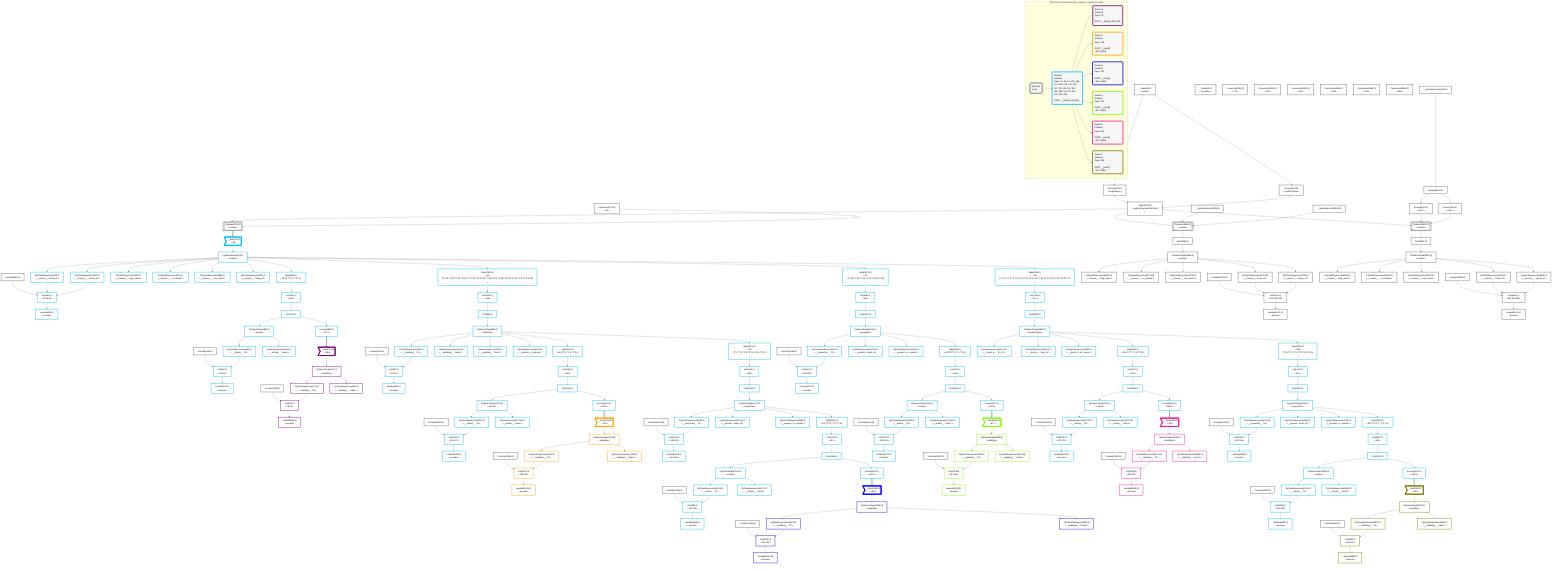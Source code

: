 graph TD
    classDef path fill:#eee,stroke:#000,color:#000
    classDef plan fill:#fff,stroke-width:3px,color:#000
    classDef itemplan fill:#fff,stroke-width:6px,color:#000
    classDef sideeffectplan fill:#f00,stroke-width:6px,color:#000
    classDef bucket fill:#f6f6f6,color:#000,stroke-width:6px,text-align:left


    %% define steps
    __Value3["__Value[3∈0]<br />ᐸcontextᐳ"]:::plan
    __Value5["__Value[5∈0]<br />ᐸrootValueᐳ"]:::plan
    Access24["Access[24∈0]<br />ᐸ3.pgSettingsᐳ"]:::plan
    Access25["Access[25∈0]<br />ᐸ3.withPgClientᐳ"]:::plan
    Object26["Object[26∈0]<br />ᐸ{pgSettings,withPgClient}ᐳ"]:::plan
    Connection27["Connection[27∈0]<br />ᐸ23ᐳ"]:::plan
    PgSelect28[["PgSelect[28∈0]<br />ᐸhousesᐳ"]]:::plan
    __Item29>"__Item[29∈1]<br />ᐸ28ᐳ"]:::itemplan
    PgSelectSingle30["PgSelectSingle[30∈1]<br />ᐸhousesᐳ"]:::plan
    Constant31["Constant[31∈0]"]:::plan
    PgClassExpression32["PgClassExpression[32∈1]<br />ᐸ__houses__.”street_id”ᐳ"]:::plan
    PgClassExpression33["PgClassExpression[33∈1]<br />ᐸ__houses__...operty_id”ᐳ"]:::plan
    List34["List[34∈1]<br />ᐸ31,32,33ᐳ"]:::plan
    Lambda35["Lambda[35∈1]<br />ᐸencodeᐳ"]:::plan
    PgClassExpression36["PgClassExpression[36∈1]<br />ᐸ__houses__...ding_name”ᐳ"]:::plan
    PgClassExpression37["PgClassExpression[37∈1]<br />ᐸ__houses__...or_number”ᐳ"]:::plan
    PgClassExpression38["PgClassExpression[38∈1]<br />ᐸ__houses__...reet_name”ᐳ"]:::plan
    PgClassExpression40["PgClassExpression[40∈1]<br />ᐸ__houses__...ilding_id”ᐳ"]:::plan
    Map398["Map[398∈1]<br />ᐸ30:{”0”:3,”1”:4,”2”:5}ᐳ"]:::plan
    List399["List[399∈1]<br />ᐸ398ᐳ"]:::plan
    First47["First[47∈1]"]:::plan
    PgSelectSingle48["PgSelectSingle[48∈1]<br />ᐸstreetsᐳ"]:::plan
    Constant49["Constant[49∈0]"]:::plan
    PgClassExpression50["PgClassExpression[50∈1]<br />ᐸ__streets__.”id”ᐳ"]:::plan
    List51["List[51∈1]<br />ᐸ49,50ᐳ"]:::plan
    Lambda52["Lambda[52∈1]<br />ᐸencodeᐳ"]:::plan
    PgClassExpression54["PgClassExpression[54∈1]<br />ᐸ__streets__.”name”ᐳ"]:::plan
    Connection74["Connection[74∈0]<br />ᐸ70ᐳ"]:::plan
    Access396["Access[396∈1]<br />ᐸ47.1ᐳ"]:::plan
    __Item76>"__Item[76∈2]<br />ᐸ396ᐳ"]:::itemplan
    PgSelectSingle77["PgSelectSingle[77∈2]<br />ᐸbuildingsᐳ"]:::plan
    Constant78["Constant[78∈0]"]:::plan
    PgClassExpression79["PgClassExpression[79∈2]<br />ᐸ__buildings__.”id”ᐳ"]:::plan
    List80["List[80∈2]<br />ᐸ78,79ᐳ"]:::plan
    Lambda81["Lambda[81∈2]<br />ᐸencodeᐳ"]:::plan
    PgClassExpression83["PgClassExpression[83∈2]<br />ᐸ__buildings__.”name”ᐳ"]:::plan
    Map418["Map[418∈1]<br />ᐸ30:{”0”:19,”1”:20,”2”:21,”3”:22,”4”:23,”5”:24,”6”:25,”7”:26,”8”:27,”9”:28,”10”:29,”11”:30,”12”:31,”13”:32}ᐳ"]:::plan
    List419["List[419∈1]<br />ᐸ418ᐳ"]:::plan
    First89["First[89∈1]"]:::plan
    PgSelectSingle90["PgSelectSingle[90∈1]<br />ᐸbuildingsᐳ"]:::plan
    Constant91["Constant[91∈0]"]:::plan
    PgClassExpression92["PgClassExpression[92∈1]<br />ᐸ__buildings__.”id”ᐳ"]:::plan
    List93["List[93∈1]<br />ᐸ91,92ᐳ"]:::plan
    Lambda94["Lambda[94∈1]<br />ᐸencodeᐳ"]:::plan
    PgClassExpression96["PgClassExpression[96∈1]<br />ᐸ__buildings__.”name”ᐳ"]:::plan
    PgClassExpression97["PgClassExpression[97∈1]<br />ᐸ__buildings__.”floors”ᐳ"]:::plan
    PgClassExpression98["PgClassExpression[98∈1]<br />ᐸ__building...s_primary”ᐳ"]:::plan
    Map405["Map[405∈1]<br />ᐸ90:{”0”:3,”1”:4,”2”:5}ᐳ"]:::plan
    List406["List[406∈1]<br />ᐸ405ᐳ"]:::plan
    First104["First[104∈1]"]:::plan
    PgSelectSingle105["PgSelectSingle[105∈1]<br />ᐸstreetsᐳ"]:::plan
    Constant106["Constant[106∈0]"]:::plan
    PgClassExpression107["PgClassExpression[107∈1]<br />ᐸ__streets__.”id”ᐳ"]:::plan
    List108["List[108∈1]<br />ᐸ106,107ᐳ"]:::plan
    Lambda109["Lambda[109∈1]<br />ᐸencodeᐳ"]:::plan
    PgClassExpression111["PgClassExpression[111∈1]<br />ᐸ__streets__.”name”ᐳ"]:::plan
    Connection131["Connection[131∈0]<br />ᐸ127ᐳ"]:::plan
    Access402["Access[402∈1]<br />ᐸ104.1ᐳ"]:::plan
    __Item133>"__Item[133∈3]<br />ᐸ402ᐳ"]:::itemplan
    PgSelectSingle134["PgSelectSingle[134∈3]<br />ᐸbuildingsᐳ"]:::plan
    Constant135["Constant[135∈0]"]:::plan
    PgClassExpression136["PgClassExpression[136∈3]<br />ᐸ__buildings__.”id”ᐳ"]:::plan
    List137["List[137∈3]<br />ᐸ135,136ᐳ"]:::plan
    Lambda138["Lambda[138∈3]<br />ᐸencodeᐳ"]:::plan
    PgClassExpression140["PgClassExpression[140∈3]<br />ᐸ__buildings__.”name”ᐳ"]:::plan
    Map415["Map[415∈1]<br />ᐸ90:{”0”:7,”1”:8,”2”:9,”3”:10,”4”:11,”5”:12}ᐳ"]:::plan
    List416["List[416∈1]<br />ᐸ415ᐳ"]:::plan
    First146["First[146∈1]"]:::plan
    PgSelectSingle147["PgSelectSingle[147∈1]<br />ᐸpropertiesᐳ"]:::plan
    Constant148["Constant[148∈0]"]:::plan
    PgClassExpression149["PgClassExpression[149∈1]<br />ᐸ__properties__.”id”ᐳ"]:::plan
    List150["List[150∈1]<br />ᐸ148,149ᐳ"]:::plan
    Lambda151["Lambda[151∈1]<br />ᐸencodeᐳ"]:::plan
    PgClassExpression153["PgClassExpression[153∈1]<br />ᐸ__properti...street_id”ᐳ"]:::plan
    PgClassExpression154["PgClassExpression[154∈1]<br />ᐸ__properti...or_number”ᐳ"]:::plan
    Map411["Map[411∈1]<br />ᐸ147:{”0”:2,”1”:3,”2”:4}ᐳ"]:::plan
    List412["List[412∈1]<br />ᐸ411ᐳ"]:::plan
    First160["First[160∈1]"]:::plan
    PgSelectSingle161["PgSelectSingle[161∈1]<br />ᐸstreetsᐳ"]:::plan
    Constant162["Constant[162∈0]"]:::plan
    PgClassExpression163["PgClassExpression[163∈1]<br />ᐸ__streets__.”id”ᐳ"]:::plan
    List164["List[164∈1]<br />ᐸ162,163ᐳ"]:::plan
    Lambda165["Lambda[165∈1]<br />ᐸencodeᐳ"]:::plan
    PgClassExpression167["PgClassExpression[167∈1]<br />ᐸ__streets__.”name”ᐳ"]:::plan
    Connection187["Connection[187∈0]<br />ᐸ183ᐳ"]:::plan
    Access408["Access[408∈1]<br />ᐸ160.1ᐳ"]:::plan
    __Item189>"__Item[189∈4]<br />ᐸ408ᐳ"]:::itemplan
    PgSelectSingle190["PgSelectSingle[190∈4]<br />ᐸbuildingsᐳ"]:::plan
    Constant191["Constant[191∈0]"]:::plan
    PgClassExpression192["PgClassExpression[192∈4]<br />ᐸ__buildings__.”id”ᐳ"]:::plan
    List193["List[193∈4]<br />ᐸ191,192ᐳ"]:::plan
    Lambda194["Lambda[194∈4]<br />ᐸencodeᐳ"]:::plan
    PgClassExpression196["PgClassExpression[196∈4]<br />ᐸ__buildings__.”name”ᐳ"]:::plan
    Map422["Map[422∈1]<br />ᐸ30:{”0”:34,”1”:35,”2”:36,”3”:37,”4”:38,”5”:39}ᐳ"]:::plan
    List423["List[423∈1]<br />ᐸ422ᐳ"]:::plan
    First202["First[202∈1]"]:::plan
    PgSelectSingle203["PgSelectSingle[203∈1]<br />ᐸpropertiesᐳ"]:::plan
    Constant204["Constant[204∈0]"]:::plan
    PgClassExpression205["PgClassExpression[205∈1]<br />ᐸ__properties__.”id”ᐳ"]:::plan
    List206["List[206∈1]<br />ᐸ204,205ᐳ"]:::plan
    Lambda207["Lambda[207∈1]<br />ᐸencodeᐳ"]:::plan
    PgClassExpression209["PgClassExpression[209∈1]<br />ᐸ__properti...street_id”ᐳ"]:::plan
    PgClassExpression210["PgClassExpression[210∈1]<br />ᐸ__properti...or_number”ᐳ"]:::plan
    Map420["Map[420∈1]<br />ᐸ203:{”0”:0,”1”:1,”2”:2}ᐳ"]:::plan
    List421["List[421∈1]<br />ᐸ420ᐳ"]:::plan
    First216["First[216∈1]"]:::plan
    PgSelectSingle217["PgSelectSingle[217∈1]<br />ᐸstreetsᐳ"]:::plan
    Constant218["Constant[218∈0]"]:::plan
    PgClassExpression219["PgClassExpression[219∈1]<br />ᐸ__streets__.”id”ᐳ"]:::plan
    List220["List[220∈1]<br />ᐸ218,219ᐳ"]:::plan
    Lambda221["Lambda[221∈1]<br />ᐸencodeᐳ"]:::plan
    PgClassExpression223["PgClassExpression[223∈1]<br />ᐸ__streets__.”name”ᐳ"]:::plan
    Connection243["Connection[243∈0]<br />ᐸ239ᐳ"]:::plan
    Access417["Access[417∈1]<br />ᐸ216.0ᐳ"]:::plan
    __Item245>"__Item[245∈5]<br />ᐸ417ᐳ"]:::itemplan
    PgSelectSingle246["PgSelectSingle[246∈5]<br />ᐸbuildingsᐳ"]:::plan
    Constant247["Constant[247∈0]"]:::plan
    PgClassExpression248["PgClassExpression[248∈5]<br />ᐸ__buildings__.”id”ᐳ"]:::plan
    List249["List[249∈5]<br />ᐸ247,248ᐳ"]:::plan
    Lambda250["Lambda[250∈5]<br />ᐸencodeᐳ"]:::plan
    PgClassExpression252["PgClassExpression[252∈5]<br />ᐸ__buildings__.”name”ᐳ"]:::plan
    Map413["Map[413∈1]<br />ᐸ30:{”0”:6,”1”:7,”2”:8,”3”:9,”4”:10,”5”:11,”6”:12,”7”:13,”8”:14,”9”:15,”10”:16,”11”:17}ᐳ"]:::plan
    List414["List[414∈1]<br />ᐸ413ᐳ"]:::plan
    First259["First[259∈1]"]:::plan
    PgSelectSingle260["PgSelectSingle[260∈1]<br />ᐸstreetPropertyᐳ"]:::plan
    PgClassExpression261["PgClassExpression[261∈1]<br />ᐸ__street_p..._.”str_id”ᐳ"]:::plan
    PgClassExpression262["PgClassExpression[262∈1]<br />ᐸ__street_p....”prop_id”ᐳ"]:::plan
    PgClassExpression263["PgClassExpression[263∈1]<br />ᐸ__street_p...ent_owner”ᐳ"]:::plan
    Map409["Map[409∈1]<br />ᐸ260:{”0”:7,”1”:8,”2”:9}ᐳ"]:::plan
    List410["List[410∈1]<br />ᐸ409ᐳ"]:::plan
    First269["First[269∈1]"]:::plan
    PgSelectSingle270["PgSelectSingle[270∈1]<br />ᐸstreetsᐳ"]:::plan
    Constant271["Constant[271∈0]"]:::plan
    PgClassExpression272["PgClassExpression[272∈1]<br />ᐸ__streets__.”id”ᐳ"]:::plan
    List273["List[273∈1]<br />ᐸ271,272ᐳ"]:::plan
    Lambda274["Lambda[274∈1]<br />ᐸencodeᐳ"]:::plan
    PgClassExpression276["PgClassExpression[276∈1]<br />ᐸ__streets__.”name”ᐳ"]:::plan
    Connection296["Connection[296∈0]<br />ᐸ292ᐳ"]:::plan
    Access407["Access[407∈1]<br />ᐸ269.0ᐳ"]:::plan
    __Item298>"__Item[298∈6]<br />ᐸ407ᐳ"]:::itemplan
    PgSelectSingle299["PgSelectSingle[299∈6]<br />ᐸbuildingsᐳ"]:::plan
    Constant300["Constant[300∈0]"]:::plan
    PgClassExpression301["PgClassExpression[301∈6]<br />ᐸ__buildings__.”id”ᐳ"]:::plan
    List302["List[302∈6]<br />ᐸ300,301ᐳ"]:::plan
    Lambda303["Lambda[303∈6]<br />ᐸencodeᐳ"]:::plan
    PgClassExpression305["PgClassExpression[305∈6]<br />ᐸ__buildings__.”name”ᐳ"]:::plan
    Map403["Map[403∈1]<br />ᐸ260:{”0”:0,”1”:1,”2”:2,”3”:3,”4”:4,”5”:5}ᐳ"]:::plan
    List404["List[404∈1]<br />ᐸ403ᐳ"]:::plan
    First311["First[311∈1]"]:::plan
    PgSelectSingle312["PgSelectSingle[312∈1]<br />ᐸpropertiesᐳ"]:::plan
    Constant313["Constant[313∈0]"]:::plan
    PgClassExpression314["PgClassExpression[314∈1]<br />ᐸ__properties__.”id”ᐳ"]:::plan
    List315["List[315∈1]<br />ᐸ313,314ᐳ"]:::plan
    Lambda316["Lambda[316∈1]<br />ᐸencodeᐳ"]:::plan
    PgClassExpression318["PgClassExpression[318∈1]<br />ᐸ__properti...street_id”ᐳ"]:::plan
    PgClassExpression319["PgClassExpression[319∈1]<br />ᐸ__properti...or_number”ᐳ"]:::plan
    Map400["Map[400∈1]<br />ᐸ312:{”0”:0,”1”:1,”2”:2}ᐳ"]:::plan
    List401["List[401∈1]<br />ᐸ400ᐳ"]:::plan
    First325["First[325∈1]"]:::plan
    PgSelectSingle326["PgSelectSingle[326∈1]<br />ᐸstreetsᐳ"]:::plan
    Constant327["Constant[327∈0]"]:::plan
    PgClassExpression328["PgClassExpression[328∈1]<br />ᐸ__streets__.”id”ᐳ"]:::plan
    List329["List[329∈1]<br />ᐸ327,328ᐳ"]:::plan
    Lambda330["Lambda[330∈1]<br />ᐸencodeᐳ"]:::plan
    PgClassExpression332["PgClassExpression[332∈1]<br />ᐸ__streets__.”name”ᐳ"]:::plan
    Connection352["Connection[352∈0]<br />ᐸ348ᐳ"]:::plan
    Access397["Access[397∈1]<br />ᐸ325.0ᐳ"]:::plan
    __Item354>"__Item[354∈7]<br />ᐸ397ᐳ"]:::itemplan
    PgSelectSingle355["PgSelectSingle[355∈7]<br />ᐸbuildingsᐳ"]:::plan
    Constant356["Constant[356∈0]"]:::plan
    PgClassExpression357["PgClassExpression[357∈7]<br />ᐸ__buildings__.”id”ᐳ"]:::plan
    List358["List[358∈7]<br />ᐸ356,357ᐳ"]:::plan
    Lambda359["Lambda[359∈7]<br />ᐸencodeᐳ"]:::plan
    PgClassExpression361["PgClassExpression[361∈7]<br />ᐸ__buildings__.”name”ᐳ"]:::plan
    __InputStaticLeaf362["__InputStaticLeaf[362∈0]"]:::plan
    __InputStaticLeaf363["__InputStaticLeaf[363∈0]"]:::plan
    PgSelect364[["PgSelect[364∈0]<br />ᐸhousesᐳ"]]:::plan
    First368["First[368∈0]"]:::plan
    PgSelectSingle369["PgSelectSingle[369∈0]<br />ᐸhousesᐳ"]:::plan
    PgClassExpression370["PgClassExpression[370∈0]<br />ᐸ__houses__...ding_name”ᐳ"]:::plan
    PgClassExpression371["PgClassExpression[371∈0]<br />ᐸ__houses__...or_number”ᐳ"]:::plan
    PgClassExpression372["PgClassExpression[372∈0]<br />ᐸ__houses__...reet_name”ᐳ"]:::plan
    Constant373["Constant[373∈0]"]:::plan
    PgClassExpression374["PgClassExpression[374∈0]<br />ᐸ__houses__.”street_id”ᐳ"]:::plan
    PgClassExpression375["PgClassExpression[375∈0]<br />ᐸ__houses__...operty_id”ᐳ"]:::plan
    List376["List[376∈0]<br />ᐸ373,374,375ᐳ"]:::plan
    Lambda377["Lambda[377∈0]<br />ᐸencodeᐳ"]:::plan
    __InputStaticLeaf378["__InputStaticLeaf[378∈0]"]:::plan
    Lambda379["Lambda[379∈0]"]:::plan
    Access380["Access[380∈0]<br />ᐸ379.1ᐳ"]:::plan
    Access381["Access[381∈0]<br />ᐸ379.2ᐳ"]:::plan
    PgSelect382[["PgSelect[382∈0]<br />ᐸhousesᐳ"]]:::plan
    First386["First[386∈0]"]:::plan
    PgSelectSingle387["PgSelectSingle[387∈0]<br />ᐸhousesᐳ"]:::plan
    PgClassExpression388["PgClassExpression[388∈0]<br />ᐸ__houses__...ding_name”ᐳ"]:::plan
    PgClassExpression389["PgClassExpression[389∈0]<br />ᐸ__houses__...or_number”ᐳ"]:::plan
    PgClassExpression390["PgClassExpression[390∈0]<br />ᐸ__houses__...reet_name”ᐳ"]:::plan
    Constant391["Constant[391∈0]"]:::plan
    PgClassExpression392["PgClassExpression[392∈0]<br />ᐸ__houses__.”street_id”ᐳ"]:::plan
    PgClassExpression393["PgClassExpression[393∈0]<br />ᐸ__houses__...operty_id”ᐳ"]:::plan
    List394["List[394∈0]<br />ᐸ391,392,393ᐳ"]:::plan
    Lambda395["Lambda[395∈0]<br />ᐸencodeᐳ"]:::plan

    %% plan dependencies
    __Value3 --> Access24
    __Value3 --> Access25
    Access24 & Access25 --> Object26
    Object26 & Connection27 --> PgSelect28
    PgSelect28 ==> __Item29
    __Item29 --> PgSelectSingle30
    PgSelectSingle30 --> PgClassExpression32
    PgSelectSingle30 --> PgClassExpression33
    Constant31 & PgClassExpression32 & PgClassExpression33 --> List34
    List34 --> Lambda35
    PgSelectSingle30 --> PgClassExpression36
    PgSelectSingle30 --> PgClassExpression37
    PgSelectSingle30 --> PgClassExpression38
    PgSelectSingle30 --> PgClassExpression40
    PgSelectSingle30 --> Map398
    Map398 --> List399
    List399 --> First47
    First47 --> PgSelectSingle48
    PgSelectSingle48 --> PgClassExpression50
    Constant49 & PgClassExpression50 --> List51
    List51 --> Lambda52
    PgSelectSingle48 --> PgClassExpression54
    First47 --> Access396
    Access396 ==> __Item76
    __Item76 --> PgSelectSingle77
    PgSelectSingle77 --> PgClassExpression79
    Constant78 & PgClassExpression79 --> List80
    List80 --> Lambda81
    PgSelectSingle77 --> PgClassExpression83
    PgSelectSingle30 --> Map418
    Map418 --> List419
    List419 --> First89
    First89 --> PgSelectSingle90
    PgSelectSingle90 --> PgClassExpression92
    Constant91 & PgClassExpression92 --> List93
    List93 --> Lambda94
    PgSelectSingle90 --> PgClassExpression96
    PgSelectSingle90 --> PgClassExpression97
    PgSelectSingle90 --> PgClassExpression98
    PgSelectSingle90 --> Map405
    Map405 --> List406
    List406 --> First104
    First104 --> PgSelectSingle105
    PgSelectSingle105 --> PgClassExpression107
    Constant106 & PgClassExpression107 --> List108
    List108 --> Lambda109
    PgSelectSingle105 --> PgClassExpression111
    First104 --> Access402
    Access402 ==> __Item133
    __Item133 --> PgSelectSingle134
    PgSelectSingle134 --> PgClassExpression136
    Constant135 & PgClassExpression136 --> List137
    List137 --> Lambda138
    PgSelectSingle134 --> PgClassExpression140
    PgSelectSingle90 --> Map415
    Map415 --> List416
    List416 --> First146
    First146 --> PgSelectSingle147
    PgSelectSingle147 --> PgClassExpression149
    Constant148 & PgClassExpression149 --> List150
    List150 --> Lambda151
    PgSelectSingle147 --> PgClassExpression153
    PgSelectSingle147 --> PgClassExpression154
    PgSelectSingle147 --> Map411
    Map411 --> List412
    List412 --> First160
    First160 --> PgSelectSingle161
    PgSelectSingle161 --> PgClassExpression163
    Constant162 & PgClassExpression163 --> List164
    List164 --> Lambda165
    PgSelectSingle161 --> PgClassExpression167
    First160 --> Access408
    Access408 ==> __Item189
    __Item189 --> PgSelectSingle190
    PgSelectSingle190 --> PgClassExpression192
    Constant191 & PgClassExpression192 --> List193
    List193 --> Lambda194
    PgSelectSingle190 --> PgClassExpression196
    PgSelectSingle30 --> Map422
    Map422 --> List423
    List423 --> First202
    First202 --> PgSelectSingle203
    PgSelectSingle203 --> PgClassExpression205
    Constant204 & PgClassExpression205 --> List206
    List206 --> Lambda207
    PgSelectSingle203 --> PgClassExpression209
    PgSelectSingle203 --> PgClassExpression210
    PgSelectSingle203 --> Map420
    Map420 --> List421
    List421 --> First216
    First216 --> PgSelectSingle217
    PgSelectSingle217 --> PgClassExpression219
    Constant218 & PgClassExpression219 --> List220
    List220 --> Lambda221
    PgSelectSingle217 --> PgClassExpression223
    First216 --> Access417
    Access417 ==> __Item245
    __Item245 --> PgSelectSingle246
    PgSelectSingle246 --> PgClassExpression248
    Constant247 & PgClassExpression248 --> List249
    List249 --> Lambda250
    PgSelectSingle246 --> PgClassExpression252
    PgSelectSingle30 --> Map413
    Map413 --> List414
    List414 --> First259
    First259 --> PgSelectSingle260
    PgSelectSingle260 --> PgClassExpression261
    PgSelectSingle260 --> PgClassExpression262
    PgSelectSingle260 --> PgClassExpression263
    PgSelectSingle260 --> Map409
    Map409 --> List410
    List410 --> First269
    First269 --> PgSelectSingle270
    PgSelectSingle270 --> PgClassExpression272
    Constant271 & PgClassExpression272 --> List273
    List273 --> Lambda274
    PgSelectSingle270 --> PgClassExpression276
    First269 --> Access407
    Access407 ==> __Item298
    __Item298 --> PgSelectSingle299
    PgSelectSingle299 --> PgClassExpression301
    Constant300 & PgClassExpression301 --> List302
    List302 --> Lambda303
    PgSelectSingle299 --> PgClassExpression305
    PgSelectSingle260 --> Map403
    Map403 --> List404
    List404 --> First311
    First311 --> PgSelectSingle312
    PgSelectSingle312 --> PgClassExpression314
    Constant313 & PgClassExpression314 --> List315
    List315 --> Lambda316
    PgSelectSingle312 --> PgClassExpression318
    PgSelectSingle312 --> PgClassExpression319
    PgSelectSingle312 --> Map400
    Map400 --> List401
    List401 --> First325
    First325 --> PgSelectSingle326
    PgSelectSingle326 --> PgClassExpression328
    Constant327 & PgClassExpression328 --> List329
    List329 --> Lambda330
    PgSelectSingle326 --> PgClassExpression332
    First325 --> Access397
    Access397 ==> __Item354
    __Item354 --> PgSelectSingle355
    PgSelectSingle355 --> PgClassExpression357
    Constant356 & PgClassExpression357 --> List358
    List358 --> Lambda359
    PgSelectSingle355 --> PgClassExpression361
    Object26 & __InputStaticLeaf362 & __InputStaticLeaf363 --> PgSelect364
    PgSelect364 --> First368
    First368 --> PgSelectSingle369
    PgSelectSingle369 --> PgClassExpression370
    PgSelectSingle369 --> PgClassExpression371
    PgSelectSingle369 --> PgClassExpression372
    PgSelectSingle369 --> PgClassExpression374
    PgSelectSingle369 --> PgClassExpression375
    Constant373 & PgClassExpression374 & PgClassExpression375 --> List376
    List376 --> Lambda377
    __InputStaticLeaf378 --> Lambda379
    Lambda379 --> Access380
    Lambda379 --> Access381
    Object26 & Access380 & Access381 --> PgSelect382
    PgSelect382 --> First386
    First386 --> PgSelectSingle387
    PgSelectSingle387 --> PgClassExpression388
    PgSelectSingle387 --> PgClassExpression389
    PgSelectSingle387 --> PgClassExpression390
    PgSelectSingle387 --> PgClassExpression392
    PgSelectSingle387 --> PgClassExpression393
    Constant391 & PgClassExpression392 & PgClassExpression393 --> List394
    List394 --> Lambda395

    %% plan-to-path relationships

    subgraph "Buckets for queries/v4/smart_comment_relations.houses"
    Bucket0("Bucket 0<br />(root)"):::bucket
    classDef bucket0 stroke:#696969
    class Bucket0,__Value3,__Value5,Access24,Access25,Object26,Connection27,PgSelect28,Constant31,Constant49,Connection74,Constant78,Constant91,Constant106,Connection131,Constant135,Constant148,Constant162,Connection187,Constant191,Constant204,Constant218,Connection243,Constant247,Constant271,Connection296,Constant300,Constant313,Constant327,Connection352,Constant356,__InputStaticLeaf362,__InputStaticLeaf363,PgSelect364,First368,PgSelectSingle369,PgClassExpression370,PgClassExpression371,PgClassExpression372,Constant373,PgClassExpression374,PgClassExpression375,List376,Lambda377,__InputStaticLeaf378,Lambda379,Access380,Access381,PgSelect382,First386,PgSelectSingle387,PgClassExpression388,PgClassExpression389,PgClassExpression390,Constant391,PgClassExpression392,PgClassExpression393,List394,Lambda395 bucket0
    Bucket1("Bucket 1<br />(listItem)<br />Deps: 31, 49, 91, 106, 148, 162, 204, 218, 271, 313, 327, 78, 135, 191, 247, 300, 356, 74, 131, 187, 243, 296, 352<br /><br />ROOT __Item{1}ᐸ28ᐳ[29]"):::bucket
    classDef bucket1 stroke:#00bfff
    class Bucket1,__Item29,PgSelectSingle30,PgClassExpression32,PgClassExpression33,List34,Lambda35,PgClassExpression36,PgClassExpression37,PgClassExpression38,PgClassExpression40,First47,PgSelectSingle48,PgClassExpression50,List51,Lambda52,PgClassExpression54,First89,PgSelectSingle90,PgClassExpression92,List93,Lambda94,PgClassExpression96,PgClassExpression97,PgClassExpression98,First104,PgSelectSingle105,PgClassExpression107,List108,Lambda109,PgClassExpression111,First146,PgSelectSingle147,PgClassExpression149,List150,Lambda151,PgClassExpression153,PgClassExpression154,First160,PgSelectSingle161,PgClassExpression163,List164,Lambda165,PgClassExpression167,First202,PgSelectSingle203,PgClassExpression205,List206,Lambda207,PgClassExpression209,PgClassExpression210,First216,PgSelectSingle217,PgClassExpression219,List220,Lambda221,PgClassExpression223,First259,PgSelectSingle260,PgClassExpression261,PgClassExpression262,PgClassExpression263,First269,PgSelectSingle270,PgClassExpression272,List273,Lambda274,PgClassExpression276,First311,PgSelectSingle312,PgClassExpression314,List315,Lambda316,PgClassExpression318,PgClassExpression319,First325,PgSelectSingle326,PgClassExpression328,List329,Lambda330,PgClassExpression332,Access396,Access397,Map398,List399,Map400,List401,Access402,Map403,List404,Map405,List406,Access407,Access408,Map409,List410,Map411,List412,Map413,List414,Map415,List416,Access417,Map418,List419,Map420,List421,Map422,List423 bucket1
    Bucket2("Bucket 2<br />(listItem)<br />Deps: 78<br /><br />ROOT __Item{2}ᐸ396ᐳ[76]"):::bucket
    classDef bucket2 stroke:#7f007f
    class Bucket2,__Item76,PgSelectSingle77,PgClassExpression79,List80,Lambda81,PgClassExpression83 bucket2
    Bucket3("Bucket 3<br />(listItem)<br />Deps: 135<br /><br />ROOT __Item{3}ᐸ402ᐳ[133]"):::bucket
    classDef bucket3 stroke:#ffa500
    class Bucket3,__Item133,PgSelectSingle134,PgClassExpression136,List137,Lambda138,PgClassExpression140 bucket3
    Bucket4("Bucket 4<br />(listItem)<br />Deps: 191<br /><br />ROOT __Item{4}ᐸ408ᐳ[189]"):::bucket
    classDef bucket4 stroke:#0000ff
    class Bucket4,__Item189,PgSelectSingle190,PgClassExpression192,List193,Lambda194,PgClassExpression196 bucket4
    Bucket5("Bucket 5<br />(listItem)<br />Deps: 247<br /><br />ROOT __Item{5}ᐸ417ᐳ[245]"):::bucket
    classDef bucket5 stroke:#7fff00
    class Bucket5,__Item245,PgSelectSingle246,PgClassExpression248,List249,Lambda250,PgClassExpression252 bucket5
    Bucket6("Bucket 6<br />(listItem)<br />Deps: 300<br /><br />ROOT __Item{6}ᐸ407ᐳ[298]"):::bucket
    classDef bucket6 stroke:#ff1493
    class Bucket6,__Item298,PgSelectSingle299,PgClassExpression301,List302,Lambda303,PgClassExpression305 bucket6
    Bucket7("Bucket 7<br />(listItem)<br />Deps: 356<br /><br />ROOT __Item{7}ᐸ397ᐳ[354]"):::bucket
    classDef bucket7 stroke:#808000
    class Bucket7,__Item354,PgSelectSingle355,PgClassExpression357,List358,Lambda359,PgClassExpression361 bucket7
    Bucket0 --> Bucket1
    Bucket1 --> Bucket2 & Bucket3 & Bucket4 & Bucket5 & Bucket6 & Bucket7
    end